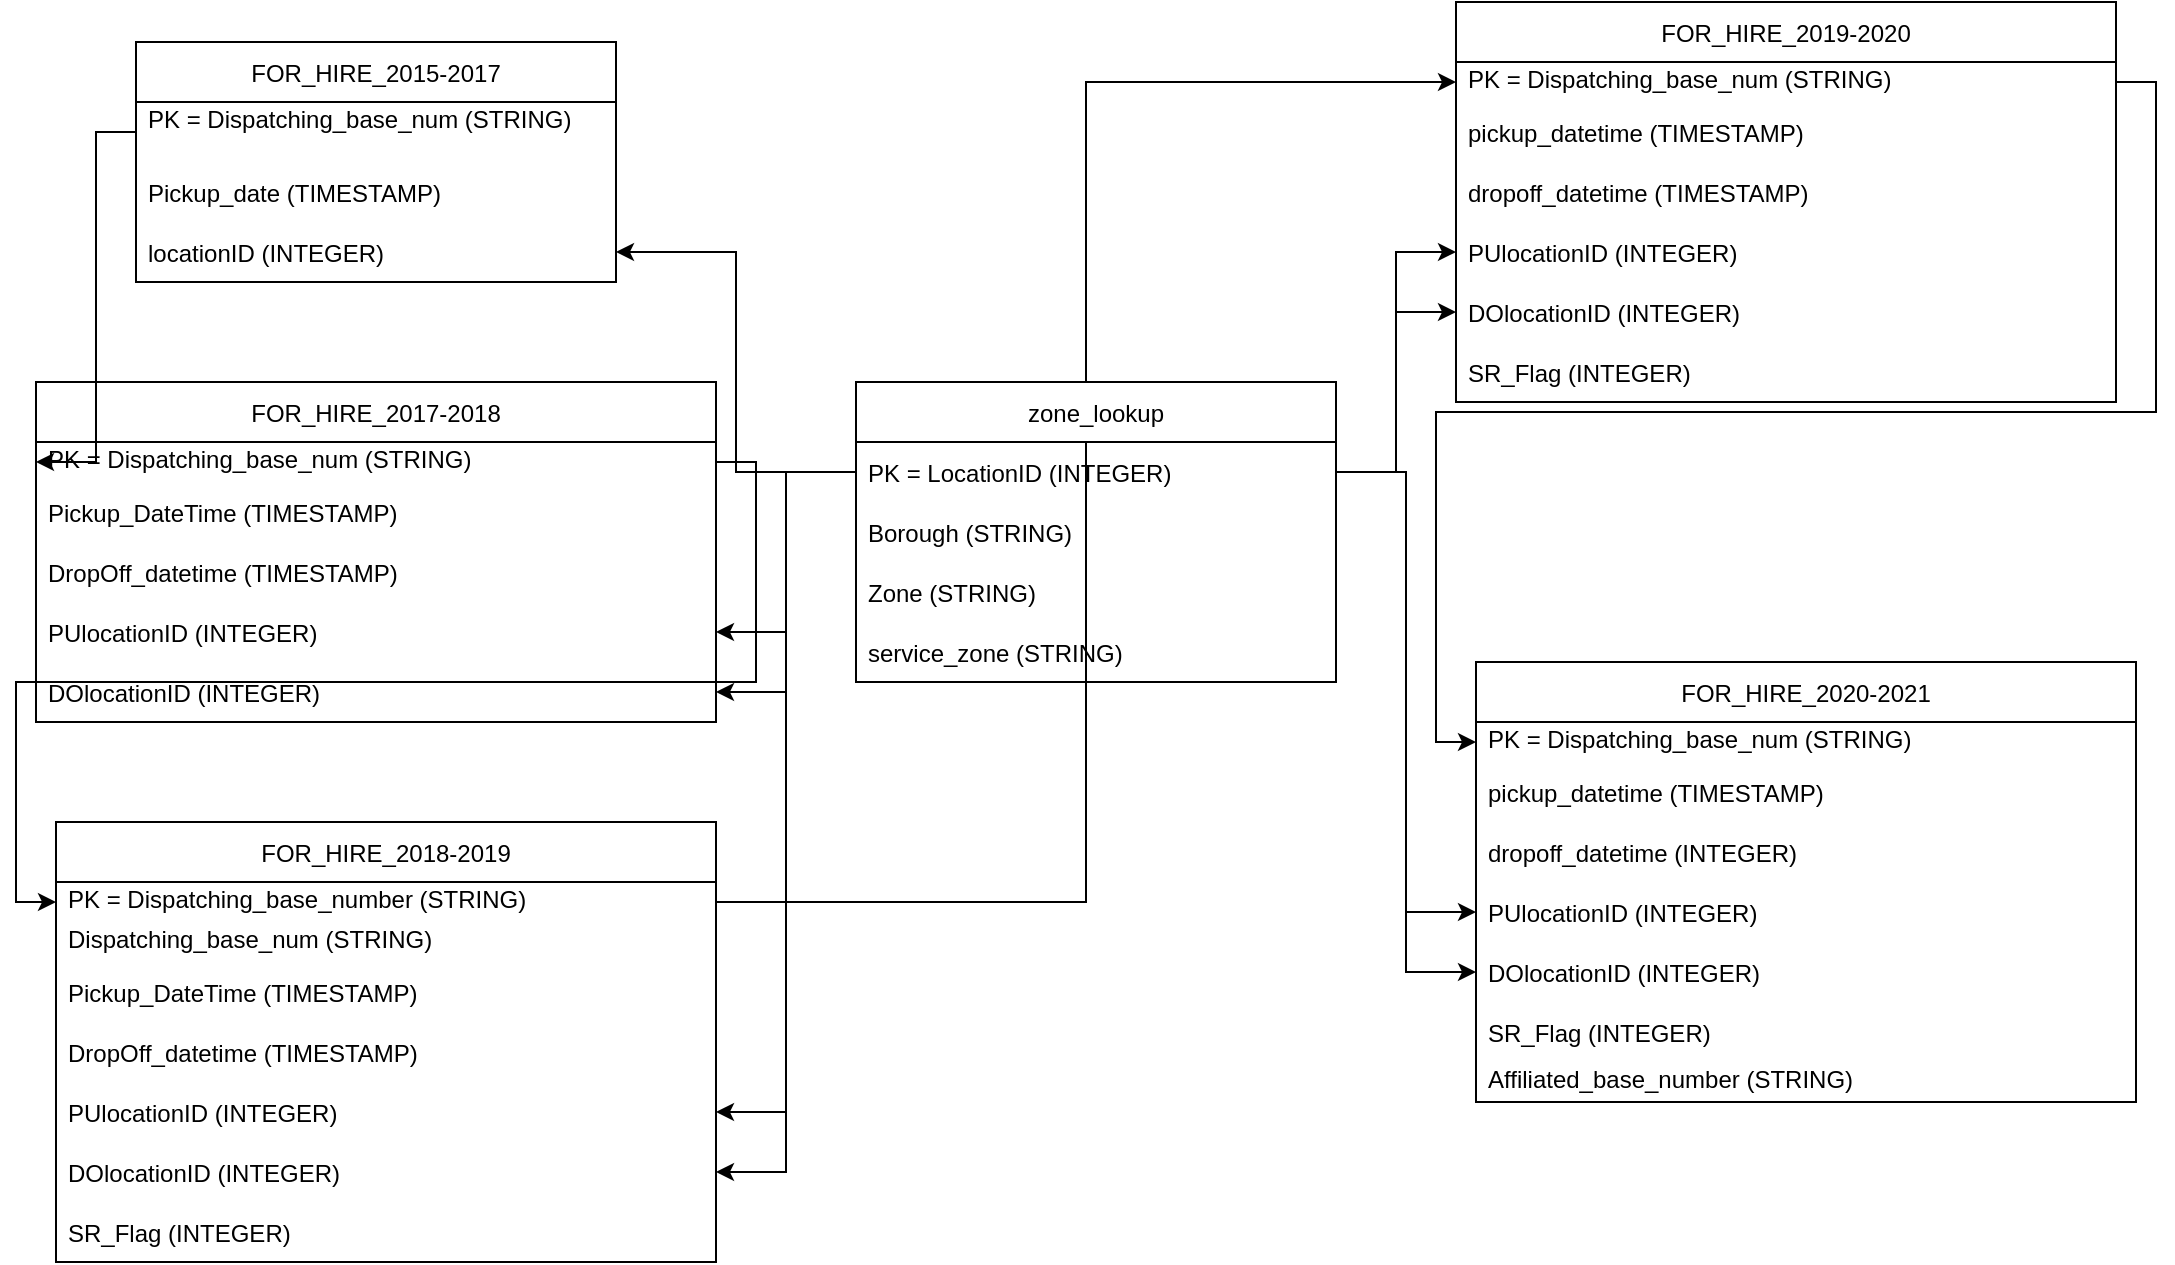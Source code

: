 <mxfile version="17.4.6" type="device"><diagram id="lUH-b91lNn76tkGrucbN" name="Page-1"><mxGraphModel dx="1038" dy="1675" grid="1" gridSize="10" guides="1" tooltips="1" connect="1" arrows="1" fold="1" page="1" pageScale="1" pageWidth="850" pageHeight="1100" math="0" shadow="0"><root><mxCell id="0"/><mxCell id="1" parent="0"/><mxCell id="1hTnqclsebBifPGoyEvX-3" value="FOR_HIRE_2015-2017" style="swimlane;fontStyle=0;childLayout=stackLayout;horizontal=1;startSize=30;horizontalStack=0;resizeParent=1;resizeParentMax=0;resizeLast=0;collapsible=1;marginBottom=0;" parent="1" vertex="1"><mxGeometry x="80" y="-70" width="240" height="120" as="geometry"/></mxCell><mxCell id="1hTnqclsebBifPGoyEvX-4" value="PK = Dispatching_base_num (STRING) &#10;" style="text;strokeColor=none;fillColor=none;align=left;verticalAlign=middle;spacingLeft=4;spacingRight=4;overflow=hidden;points=[[0,0.5],[1,0.5]];portConstraint=eastwest;rotatable=0;" parent="1hTnqclsebBifPGoyEvX-3" vertex="1"><mxGeometry y="30" width="240" height="30" as="geometry"/></mxCell><mxCell id="1hTnqclsebBifPGoyEvX-5" value="Pickup_date (TIMESTAMP) " style="text;strokeColor=none;fillColor=none;align=left;verticalAlign=middle;spacingLeft=4;spacingRight=4;overflow=hidden;points=[[0,0.5],[1,0.5]];portConstraint=eastwest;rotatable=0;" parent="1hTnqclsebBifPGoyEvX-3" vertex="1"><mxGeometry y="60" width="240" height="30" as="geometry"/></mxCell><mxCell id="1hTnqclsebBifPGoyEvX-6" value="locationID (INTEGER)" style="text;strokeColor=none;fillColor=none;align=left;verticalAlign=middle;spacingLeft=4;spacingRight=4;overflow=hidden;points=[[0,0.5],[1,0.5]];portConstraint=eastwest;rotatable=0;" parent="1hTnqclsebBifPGoyEvX-3" vertex="1"><mxGeometry y="90" width="240" height="30" as="geometry"/></mxCell><object label="FOR_HIRE_2017-2018" Item4="" id="1hTnqclsebBifPGoyEvX-13"><mxCell style="swimlane;fontStyle=0;childLayout=stackLayout;horizontal=1;startSize=30;horizontalStack=0;resizeParent=1;resizeParentMax=0;resizeLast=0;collapsible=1;marginBottom=0;" parent="1" vertex="1"><mxGeometry x="30" y="100" width="340" height="170" as="geometry"><mxRectangle x="470" y="160" width="50" height="30" as="alternateBounds"/></mxGeometry></mxCell></object><mxCell id="1hTnqclsebBifPGoyEvX-19" value="PK = Dispatching_base_num (STRING) &#10;" style="text;strokeColor=none;fillColor=none;align=left;verticalAlign=middle;spacingLeft=4;spacingRight=4;overflow=hidden;points=[[0,0.5],[1,0.5]];portConstraint=eastwest;rotatable=0;" parent="1hTnqclsebBifPGoyEvX-13" vertex="1"><mxGeometry y="30" width="340" height="20" as="geometry"/></mxCell><mxCell id="1hTnqclsebBifPGoyEvX-24" value="Pickup_DateTime (TIMESTAMP) " style="text;strokeColor=none;fillColor=none;align=left;verticalAlign=middle;spacingLeft=4;spacingRight=4;overflow=hidden;points=[[0,0.5],[1,0.5]];portConstraint=eastwest;rotatable=0;" parent="1hTnqclsebBifPGoyEvX-13" vertex="1"><mxGeometry y="50" width="340" height="30" as="geometry"/></mxCell><mxCell id="1hTnqclsebBifPGoyEvX-25" value="DropOff_datetime (TIMESTAMP)" style="text;strokeColor=none;fillColor=none;align=left;verticalAlign=middle;spacingLeft=4;spacingRight=4;overflow=hidden;points=[[0,0.5],[1,0.5]];portConstraint=eastwest;rotatable=0;" parent="1hTnqclsebBifPGoyEvX-13" vertex="1"><mxGeometry y="80" width="340" height="30" as="geometry"/></mxCell><mxCell id="1hTnqclsebBifPGoyEvX-26" value="PUlocationID (INTEGER) " style="text;strokeColor=none;fillColor=none;align=left;verticalAlign=middle;spacingLeft=4;spacingRight=4;overflow=hidden;points=[[0,0.5],[1,0.5]];portConstraint=eastwest;rotatable=0;" parent="1hTnqclsebBifPGoyEvX-13" vertex="1"><mxGeometry y="110" width="340" height="30" as="geometry"/></mxCell><mxCell id="1hTnqclsebBifPGoyEvX-27" value="DOlocationID (INTEGER) " style="text;strokeColor=none;fillColor=none;align=left;verticalAlign=middle;spacingLeft=4;spacingRight=4;overflow=hidden;points=[[0,0.5],[1,0.5]];portConstraint=eastwest;rotatable=0;" parent="1hTnqclsebBifPGoyEvX-13" vertex="1"><mxGeometry y="140" width="340" height="30" as="geometry"/></mxCell><object label="FOR_HIRE_2018-2019" Item4="" id="1hTnqclsebBifPGoyEvX-29"><mxCell style="swimlane;fontStyle=0;childLayout=stackLayout;horizontal=1;startSize=30;horizontalStack=0;resizeParent=1;resizeParentMax=0;resizeLast=0;collapsible=1;marginBottom=0;" parent="1" vertex="1"><mxGeometry x="40" y="320" width="330" height="220" as="geometry"><mxRectangle x="470" y="160" width="50" height="30" as="alternateBounds"/></mxGeometry></mxCell></object><mxCell id="1hTnqclsebBifPGoyEvX-30" value="PK = Dispatching_base_number (STRING) &#10;" style="text;strokeColor=none;fillColor=none;align=left;verticalAlign=middle;spacingLeft=4;spacingRight=4;overflow=hidden;points=[[0,0.5],[1,0.5]];portConstraint=eastwest;rotatable=0;" parent="1hTnqclsebBifPGoyEvX-29" vertex="1"><mxGeometry y="30" width="330" height="20" as="geometry"/></mxCell><mxCell id="1hTnqclsebBifPGoyEvX-44" value="Dispatching_base_num (STRING) &#10;" style="text;strokeColor=none;fillColor=none;align=left;verticalAlign=middle;spacingLeft=4;spacingRight=4;overflow=hidden;points=[[0,0.5],[1,0.5]];portConstraint=eastwest;rotatable=0;" parent="1hTnqclsebBifPGoyEvX-29" vertex="1"><mxGeometry y="50" width="330" height="20" as="geometry"/></mxCell><mxCell id="1hTnqclsebBifPGoyEvX-31" value="Pickup_DateTime (TIMESTAMP) " style="text;strokeColor=none;fillColor=none;align=left;verticalAlign=middle;spacingLeft=4;spacingRight=4;overflow=hidden;points=[[0,0.5],[1,0.5]];portConstraint=eastwest;rotatable=0;" parent="1hTnqclsebBifPGoyEvX-29" vertex="1"><mxGeometry y="70" width="330" height="30" as="geometry"/></mxCell><mxCell id="1hTnqclsebBifPGoyEvX-32" value="DropOff_datetime (TIMESTAMP)" style="text;strokeColor=none;fillColor=none;align=left;verticalAlign=middle;spacingLeft=4;spacingRight=4;overflow=hidden;points=[[0,0.5],[1,0.5]];portConstraint=eastwest;rotatable=0;" parent="1hTnqclsebBifPGoyEvX-29" vertex="1"><mxGeometry y="100" width="330" height="30" as="geometry"/></mxCell><mxCell id="1hTnqclsebBifPGoyEvX-33" value="PUlocationID (INTEGER) " style="text;strokeColor=none;fillColor=none;align=left;verticalAlign=middle;spacingLeft=4;spacingRight=4;overflow=hidden;points=[[0,0.5],[1,0.5]];portConstraint=eastwest;rotatable=0;" parent="1hTnqclsebBifPGoyEvX-29" vertex="1"><mxGeometry y="130" width="330" height="30" as="geometry"/></mxCell><mxCell id="1hTnqclsebBifPGoyEvX-34" value="DOlocationID (INTEGER) " style="text;strokeColor=none;fillColor=none;align=left;verticalAlign=middle;spacingLeft=4;spacingRight=4;overflow=hidden;points=[[0,0.5],[1,0.5]];portConstraint=eastwest;rotatable=0;" parent="1hTnqclsebBifPGoyEvX-29" vertex="1"><mxGeometry y="160" width="330" height="30" as="geometry"/></mxCell><mxCell id="1hTnqclsebBifPGoyEvX-45" value="SR_Flag (INTEGER) " style="text;strokeColor=none;fillColor=none;align=left;verticalAlign=middle;spacingLeft=4;spacingRight=4;overflow=hidden;points=[[0,0.5],[1,0.5]];portConstraint=eastwest;rotatable=0;" parent="1hTnqclsebBifPGoyEvX-29" vertex="1"><mxGeometry y="190" width="330" height="30" as="geometry"/></mxCell><mxCell id="1hTnqclsebBifPGoyEvX-36" style="edgeStyle=orthogonalEdgeStyle;rounded=0;orthogonalLoop=1;jettySize=auto;html=1;entryX=0;entryY=0.5;entryDx=0;entryDy=0;" parent="1" source="1hTnqclsebBifPGoyEvX-19" target="1hTnqclsebBifPGoyEvX-30" edge="1"><mxGeometry relative="1" as="geometry"/></mxCell><object label="FOR_HIRE_2019-2020" Item4="" id="1hTnqclsebBifPGoyEvX-37"><mxCell style="swimlane;fontStyle=0;childLayout=stackLayout;horizontal=1;startSize=30;horizontalStack=0;resizeParent=1;resizeParentMax=0;resizeLast=0;collapsible=1;marginBottom=0;" parent="1" vertex="1"><mxGeometry x="740" y="-90" width="330" height="200" as="geometry"><mxRectangle x="470" y="160" width="50" height="30" as="alternateBounds"/></mxGeometry></mxCell></object><mxCell id="1hTnqclsebBifPGoyEvX-38" value="PK = Dispatching_base_num (STRING) &#10;" style="text;strokeColor=none;fillColor=none;align=left;verticalAlign=middle;spacingLeft=4;spacingRight=4;overflow=hidden;points=[[0,0.5],[1,0.5]];portConstraint=eastwest;rotatable=0;" parent="1hTnqclsebBifPGoyEvX-37" vertex="1"><mxGeometry y="30" width="330" height="20" as="geometry"/></mxCell><mxCell id="1hTnqclsebBifPGoyEvX-39" value="pickup_datetime (TIMESTAMP) " style="text;strokeColor=none;fillColor=none;align=left;verticalAlign=middle;spacingLeft=4;spacingRight=4;overflow=hidden;points=[[0,0.5],[1,0.5]];portConstraint=eastwest;rotatable=0;" parent="1hTnqclsebBifPGoyEvX-37" vertex="1"><mxGeometry y="50" width="330" height="30" as="geometry"/></mxCell><mxCell id="1hTnqclsebBifPGoyEvX-40" value="dropoff_datetime (TIMESTAMP)" style="text;strokeColor=none;fillColor=none;align=left;verticalAlign=middle;spacingLeft=4;spacingRight=4;overflow=hidden;points=[[0,0.5],[1,0.5]];portConstraint=eastwest;rotatable=0;" parent="1hTnqclsebBifPGoyEvX-37" vertex="1"><mxGeometry y="80" width="330" height="30" as="geometry"/></mxCell><mxCell id="1hTnqclsebBifPGoyEvX-41" value="PUlocationID (INTEGER) " style="text;strokeColor=none;fillColor=none;align=left;verticalAlign=middle;spacingLeft=4;spacingRight=4;overflow=hidden;points=[[0,0.5],[1,0.5]];portConstraint=eastwest;rotatable=0;" parent="1hTnqclsebBifPGoyEvX-37" vertex="1"><mxGeometry y="110" width="330" height="30" as="geometry"/></mxCell><mxCell id="1hTnqclsebBifPGoyEvX-42" value="DOlocationID (INTEGER) " style="text;strokeColor=none;fillColor=none;align=left;verticalAlign=middle;spacingLeft=4;spacingRight=4;overflow=hidden;points=[[0,0.5],[1,0.5]];portConstraint=eastwest;rotatable=0;" parent="1hTnqclsebBifPGoyEvX-37" vertex="1"><mxGeometry y="140" width="330" height="30" as="geometry"/></mxCell><mxCell id="1hTnqclsebBifPGoyEvX-43" value="SR_Flag (INTEGER) " style="text;strokeColor=none;fillColor=none;align=left;verticalAlign=middle;spacingLeft=4;spacingRight=4;overflow=hidden;points=[[0,0.5],[1,0.5]];portConstraint=eastwest;rotatable=0;" parent="1hTnqclsebBifPGoyEvX-37" vertex="1"><mxGeometry y="170" width="330" height="30" as="geometry"/></mxCell><mxCell id="1hTnqclsebBifPGoyEvX-46" style="edgeStyle=orthogonalEdgeStyle;rounded=0;orthogonalLoop=1;jettySize=auto;html=1;entryX=0;entryY=0.5;entryDx=0;entryDy=0;" parent="1" source="1hTnqclsebBifPGoyEvX-30" target="1hTnqclsebBifPGoyEvX-38" edge="1"><mxGeometry relative="1" as="geometry"/></mxCell><object label="FOR_HIRE_2020-2021" Item4="" id="1hTnqclsebBifPGoyEvX-47"><mxCell style="swimlane;fontStyle=0;childLayout=stackLayout;horizontal=1;startSize=30;horizontalStack=0;resizeParent=1;resizeParentMax=0;resizeLast=0;collapsible=1;marginBottom=0;" parent="1" vertex="1"><mxGeometry x="750" y="240" width="330" height="220" as="geometry"><mxRectangle x="470" y="160" width="50" height="30" as="alternateBounds"/></mxGeometry></mxCell></object><mxCell id="1hTnqclsebBifPGoyEvX-48" value="PK = Dispatching_base_num (STRING) &#10;" style="text;strokeColor=none;fillColor=none;align=left;verticalAlign=middle;spacingLeft=4;spacingRight=4;overflow=hidden;points=[[0,0.5],[1,0.5]];portConstraint=eastwest;rotatable=0;" parent="1hTnqclsebBifPGoyEvX-47" vertex="1"><mxGeometry y="30" width="330" height="20" as="geometry"/></mxCell><mxCell id="1hTnqclsebBifPGoyEvX-49" value="pickup_datetime (TIMESTAMP) " style="text;strokeColor=none;fillColor=none;align=left;verticalAlign=middle;spacingLeft=4;spacingRight=4;overflow=hidden;points=[[0,0.5],[1,0.5]];portConstraint=eastwest;rotatable=0;" parent="1hTnqclsebBifPGoyEvX-47" vertex="1"><mxGeometry y="50" width="330" height="30" as="geometry"/></mxCell><mxCell id="1hTnqclsebBifPGoyEvX-50" value="dropoff_datetime (INTEGER)" style="text;strokeColor=none;fillColor=none;align=left;verticalAlign=middle;spacingLeft=4;spacingRight=4;overflow=hidden;points=[[0,0.5],[1,0.5]];portConstraint=eastwest;rotatable=0;" parent="1hTnqclsebBifPGoyEvX-47" vertex="1"><mxGeometry y="80" width="330" height="30" as="geometry"/></mxCell><mxCell id="1hTnqclsebBifPGoyEvX-51" value="PUlocationID (INTEGER) " style="text;strokeColor=none;fillColor=none;align=left;verticalAlign=middle;spacingLeft=4;spacingRight=4;overflow=hidden;points=[[0,0.5],[1,0.5]];portConstraint=eastwest;rotatable=0;" parent="1hTnqclsebBifPGoyEvX-47" vertex="1"><mxGeometry y="110" width="330" height="30" as="geometry"/></mxCell><mxCell id="1hTnqclsebBifPGoyEvX-52" value="DOlocationID (INTEGER) " style="text;strokeColor=none;fillColor=none;align=left;verticalAlign=middle;spacingLeft=4;spacingRight=4;overflow=hidden;points=[[0,0.5],[1,0.5]];portConstraint=eastwest;rotatable=0;" parent="1hTnqclsebBifPGoyEvX-47" vertex="1"><mxGeometry y="140" width="330" height="30" as="geometry"/></mxCell><mxCell id="1hTnqclsebBifPGoyEvX-53" value="SR_Flag (INTEGER) " style="text;strokeColor=none;fillColor=none;align=left;verticalAlign=middle;spacingLeft=4;spacingRight=4;overflow=hidden;points=[[0,0.5],[1,0.5]];portConstraint=eastwest;rotatable=0;" parent="1hTnqclsebBifPGoyEvX-47" vertex="1"><mxGeometry y="170" width="330" height="30" as="geometry"/></mxCell><mxCell id="1hTnqclsebBifPGoyEvX-56" value="Affiliated_base_number (STRING) &#10;" style="text;strokeColor=none;fillColor=none;align=left;verticalAlign=middle;spacingLeft=4;spacingRight=4;overflow=hidden;points=[[0,0.5],[1,0.5]];portConstraint=eastwest;rotatable=0;" parent="1hTnqclsebBifPGoyEvX-47" vertex="1"><mxGeometry y="200" width="330" height="20" as="geometry"/></mxCell><mxCell id="1hTnqclsebBifPGoyEvX-54" style="edgeStyle=orthogonalEdgeStyle;rounded=0;orthogonalLoop=1;jettySize=auto;html=1;entryX=0;entryY=0.5;entryDx=0;entryDy=0;" parent="1" source="1hTnqclsebBifPGoyEvX-4" target="1hTnqclsebBifPGoyEvX-19" edge="1"><mxGeometry relative="1" as="geometry"/></mxCell><mxCell id="1hTnqclsebBifPGoyEvX-57" style="edgeStyle=orthogonalEdgeStyle;rounded=0;orthogonalLoop=1;jettySize=auto;html=1;entryX=0;entryY=0.5;entryDx=0;entryDy=0;" parent="1" source="1hTnqclsebBifPGoyEvX-38" target="1hTnqclsebBifPGoyEvX-48" edge="1"><mxGeometry relative="1" as="geometry"/></mxCell><mxCell id="1hTnqclsebBifPGoyEvX-58" value="zone_lookup" style="swimlane;fontStyle=0;childLayout=stackLayout;horizontal=1;startSize=30;horizontalStack=0;resizeParent=1;resizeParentMax=0;resizeLast=0;collapsible=1;marginBottom=0;" parent="1" vertex="1"><mxGeometry x="440" y="100" width="240" height="150" as="geometry"/></mxCell><mxCell id="1hTnqclsebBifPGoyEvX-59" value="PK = LocationID (INTEGER)" style="text;strokeColor=none;fillColor=none;align=left;verticalAlign=middle;spacingLeft=4;spacingRight=4;overflow=hidden;points=[[0,0.5],[1,0.5]];portConstraint=eastwest;rotatable=0;" parent="1hTnqclsebBifPGoyEvX-58" vertex="1"><mxGeometry y="30" width="240" height="30" as="geometry"/></mxCell><mxCell id="1hTnqclsebBifPGoyEvX-60" value="Borough (STRING)" style="text;strokeColor=none;fillColor=none;align=left;verticalAlign=middle;spacingLeft=4;spacingRight=4;overflow=hidden;points=[[0,0.5],[1,0.5]];portConstraint=eastwest;rotatable=0;" parent="1hTnqclsebBifPGoyEvX-58" vertex="1"><mxGeometry y="60" width="240" height="30" as="geometry"/></mxCell><mxCell id="1hTnqclsebBifPGoyEvX-61" value="Zone (STRING)" style="text;strokeColor=none;fillColor=none;align=left;verticalAlign=middle;spacingLeft=4;spacingRight=4;overflow=hidden;points=[[0,0.5],[1,0.5]];portConstraint=eastwest;rotatable=0;" parent="1hTnqclsebBifPGoyEvX-58" vertex="1"><mxGeometry y="90" width="240" height="30" as="geometry"/></mxCell><mxCell id="1hTnqclsebBifPGoyEvX-62" value="service_zone (STRING)" style="text;strokeColor=none;fillColor=none;align=left;verticalAlign=middle;spacingLeft=4;spacingRight=4;overflow=hidden;points=[[0,0.5],[1,0.5]];portConstraint=eastwest;rotatable=0;" parent="1hTnqclsebBifPGoyEvX-58" vertex="1"><mxGeometry y="120" width="240" height="30" as="geometry"/></mxCell><mxCell id="1hTnqclsebBifPGoyEvX-63" style="edgeStyle=orthogonalEdgeStyle;rounded=0;orthogonalLoop=1;jettySize=auto;html=1;entryX=1;entryY=0.5;entryDx=0;entryDy=0;" parent="1" source="1hTnqclsebBifPGoyEvX-59" target="1hTnqclsebBifPGoyEvX-6" edge="1"><mxGeometry relative="1" as="geometry"/></mxCell><mxCell id="1hTnqclsebBifPGoyEvX-64" style="edgeStyle=orthogonalEdgeStyle;rounded=0;orthogonalLoop=1;jettySize=auto;html=1;" parent="1" source="1hTnqclsebBifPGoyEvX-59" target="1hTnqclsebBifPGoyEvX-26" edge="1"><mxGeometry relative="1" as="geometry"/></mxCell><mxCell id="1hTnqclsebBifPGoyEvX-65" style="edgeStyle=orthogonalEdgeStyle;rounded=0;orthogonalLoop=1;jettySize=auto;html=1;entryX=1;entryY=0.5;entryDx=0;entryDy=0;" parent="1" source="1hTnqclsebBifPGoyEvX-59" target="1hTnqclsebBifPGoyEvX-27" edge="1"><mxGeometry relative="1" as="geometry"/></mxCell><mxCell id="1hTnqclsebBifPGoyEvX-66" style="edgeStyle=orthogonalEdgeStyle;rounded=0;orthogonalLoop=1;jettySize=auto;html=1;" parent="1" source="1hTnqclsebBifPGoyEvX-59" target="1hTnqclsebBifPGoyEvX-33" edge="1"><mxGeometry relative="1" as="geometry"/></mxCell><mxCell id="1hTnqclsebBifPGoyEvX-67" style="edgeStyle=orthogonalEdgeStyle;rounded=0;orthogonalLoop=1;jettySize=auto;html=1;" parent="1" source="1hTnqclsebBifPGoyEvX-59" target="1hTnqclsebBifPGoyEvX-34" edge="1"><mxGeometry relative="1" as="geometry"/></mxCell><mxCell id="1hTnqclsebBifPGoyEvX-68" style="edgeStyle=orthogonalEdgeStyle;rounded=0;orthogonalLoop=1;jettySize=auto;html=1;entryX=0;entryY=0.5;entryDx=0;entryDy=0;" parent="1" source="1hTnqclsebBifPGoyEvX-59" target="1hTnqclsebBifPGoyEvX-51" edge="1"><mxGeometry relative="1" as="geometry"/></mxCell><mxCell id="1hTnqclsebBifPGoyEvX-69" style="edgeStyle=orthogonalEdgeStyle;rounded=0;orthogonalLoop=1;jettySize=auto;html=1;" parent="1" source="1hTnqclsebBifPGoyEvX-59" target="1hTnqclsebBifPGoyEvX-52" edge="1"><mxGeometry relative="1" as="geometry"/></mxCell><mxCell id="1hTnqclsebBifPGoyEvX-70" style="edgeStyle=orthogonalEdgeStyle;rounded=0;orthogonalLoop=1;jettySize=auto;html=1;" parent="1" source="1hTnqclsebBifPGoyEvX-59" target="1hTnqclsebBifPGoyEvX-41" edge="1"><mxGeometry relative="1" as="geometry"/></mxCell><mxCell id="1hTnqclsebBifPGoyEvX-71" style="edgeStyle=orthogonalEdgeStyle;rounded=0;orthogonalLoop=1;jettySize=auto;html=1;" parent="1" source="1hTnqclsebBifPGoyEvX-59" target="1hTnqclsebBifPGoyEvX-42" edge="1"><mxGeometry relative="1" as="geometry"/></mxCell></root></mxGraphModel></diagram></mxfile>